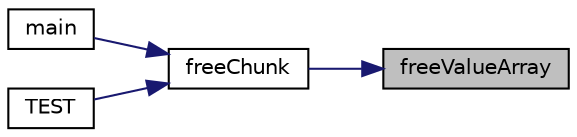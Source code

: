 digraph "freeValueArray"
{
 // INTERACTIVE_SVG=YES
 // LATEX_PDF_SIZE
  edge [fontname="Helvetica",fontsize="10",labelfontname="Helvetica",labelfontsize="10"];
  node [fontname="Helvetica",fontsize="10",shape=record];
  rankdir="RL";
  Node1 [label="freeValueArray",height=0.2,width=0.4,color="black", fillcolor="grey75", style="filled", fontcolor="black",tooltip="Free up the resources used by the given array."];
  Node1 -> Node2 [dir="back",color="midnightblue",fontsize="10",style="solid",fontname="Helvetica"];
  Node2 [label="freeChunk",height=0.2,width=0.4,color="black", fillcolor="white", style="filled",URL="$chunk_8h.html#ad8d91576259f317ef240aad402880875",tooltip="Free up the resources used by the given chunk."];
  Node2 -> Node3 [dir="back",color="midnightblue",fontsize="10",style="solid",fontname="Helvetica"];
  Node3 [label="main",height=0.2,width=0.4,color="black", fillcolor="white", style="filled",URL="$main_8c.html#ac0f2228420376f4db7e1274f2b41667c",tooltip=" "];
  Node2 -> Node4 [dir="back",color="midnightblue",fontsize="10",style="solid",fontname="Helvetica"];
  Node4 [label="TEST",height=0.2,width=0.4,color="black", fillcolor="white", style="filled",URL="$chunk__test_8cpp.html#a7c5127003131824e70bcaf81969dbcad",tooltip=" "];
}
